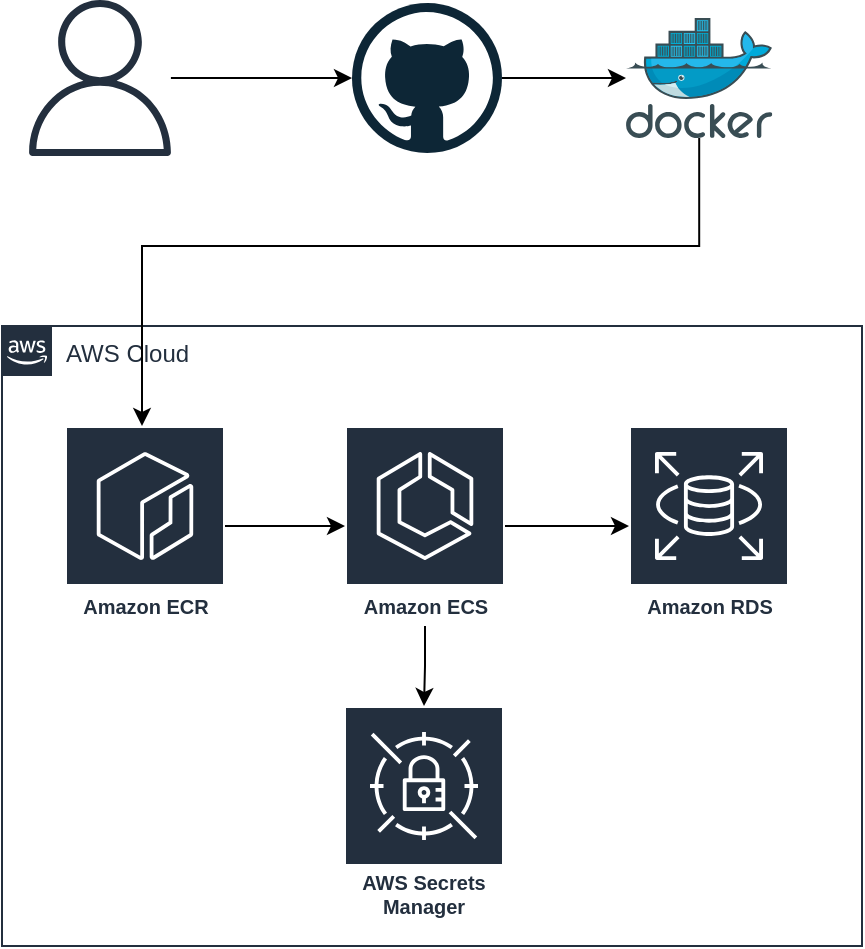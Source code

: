 <mxfile version="14.4.3" type="device"><diagram id="fBExbujb5a68r3a_HqtL" name="Page-1"><mxGraphModel dx="1422" dy="822" grid="1" gridSize="10" guides="1" tooltips="1" connect="1" arrows="1" fold="1" page="1" pageScale="1" pageWidth="850" pageHeight="1100" math="0" shadow="0"><root><mxCell id="0"/><mxCell id="1" parent="0"/><mxCell id="OoDHqJOjMnn-G__mE7x9-1" value="AWS Cloud" style="points=[[0,0],[0.25,0],[0.5,0],[0.75,0],[1,0],[1,0.25],[1,0.5],[1,0.75],[1,1],[0.75,1],[0.5,1],[0.25,1],[0,1],[0,0.75],[0,0.5],[0,0.25]];outlineConnect=0;gradientColor=none;html=1;whiteSpace=wrap;fontSize=12;fontStyle=0;shape=mxgraph.aws4.group;grIcon=mxgraph.aws4.group_aws_cloud_alt;strokeColor=#232F3E;fillColor=none;verticalAlign=top;align=left;spacingLeft=30;fontColor=#232F3E;dashed=0;" vertex="1" parent="1"><mxGeometry x="40" y="220" width="430" height="310" as="geometry"/></mxCell><mxCell id="OoDHqJOjMnn-G__mE7x9-10" value="" style="edgeStyle=orthogonalEdgeStyle;rounded=0;orthogonalLoop=1;jettySize=auto;html=1;" edge="1" parent="1" source="OoDHqJOjMnn-G__mE7x9-2" target="OoDHqJOjMnn-G__mE7x9-3"><mxGeometry relative="1" as="geometry"/></mxCell><mxCell id="OoDHqJOjMnn-G__mE7x9-18" value="" style="edgeStyle=orthogonalEdgeStyle;rounded=0;orthogonalLoop=1;jettySize=auto;html=1;" edge="1" parent="1" source="OoDHqJOjMnn-G__mE7x9-2" target="OoDHqJOjMnn-G__mE7x9-17"><mxGeometry relative="1" as="geometry"/></mxCell><mxCell id="OoDHqJOjMnn-G__mE7x9-2" value="Amazon ECS" style="outlineConnect=0;fontColor=#232F3E;gradientColor=none;strokeColor=#ffffff;fillColor=#232F3E;dashed=0;verticalLabelPosition=middle;verticalAlign=bottom;align=center;html=1;whiteSpace=wrap;fontSize=10;fontStyle=1;spacing=3;shape=mxgraph.aws4.productIcon;prIcon=mxgraph.aws4.ecs;" vertex="1" parent="1"><mxGeometry x="211.5" y="270" width="80" height="100" as="geometry"/></mxCell><mxCell id="OoDHqJOjMnn-G__mE7x9-3" value="Amazon RDS" style="outlineConnect=0;fontColor=#232F3E;gradientColor=none;strokeColor=#ffffff;fillColor=#232F3E;dashed=0;verticalLabelPosition=middle;verticalAlign=bottom;align=center;html=1;whiteSpace=wrap;fontSize=10;fontStyle=1;spacing=3;shape=mxgraph.aws4.productIcon;prIcon=mxgraph.aws4.rds;" vertex="1" parent="1"><mxGeometry x="353.5" y="270" width="80" height="100" as="geometry"/></mxCell><mxCell id="OoDHqJOjMnn-G__mE7x9-12" value="" style="edgeStyle=orthogonalEdgeStyle;rounded=0;orthogonalLoop=1;jettySize=auto;html=1;" edge="1" parent="1" source="OoDHqJOjMnn-G__mE7x9-4" target="OoDHqJOjMnn-G__mE7x9-11"><mxGeometry relative="1" as="geometry"/></mxCell><mxCell id="OoDHqJOjMnn-G__mE7x9-4" value="" style="dashed=0;outlineConnect=0;html=1;align=center;labelPosition=center;verticalLabelPosition=bottom;verticalAlign=top;shape=mxgraph.weblogos.github" vertex="1" parent="1"><mxGeometry x="215" y="58.5" width="75" height="75" as="geometry"/></mxCell><mxCell id="OoDHqJOjMnn-G__mE7x9-8" value="" style="edgeStyle=orthogonalEdgeStyle;rounded=0;orthogonalLoop=1;jettySize=auto;html=1;" edge="1" parent="1" source="OoDHqJOjMnn-G__mE7x9-7" target="OoDHqJOjMnn-G__mE7x9-4"><mxGeometry relative="1" as="geometry"/></mxCell><mxCell id="OoDHqJOjMnn-G__mE7x9-7" value="" style="outlineConnect=0;fontColor=#232F3E;gradientColor=none;fillColor=#232F3E;strokeColor=none;dashed=0;verticalLabelPosition=bottom;verticalAlign=top;align=center;html=1;fontSize=12;fontStyle=0;aspect=fixed;pointerEvents=1;shape=mxgraph.aws4.user;" vertex="1" parent="1"><mxGeometry x="50" y="57" width="78" height="78" as="geometry"/></mxCell><mxCell id="OoDHqJOjMnn-G__mE7x9-15" value="" style="edgeStyle=orthogonalEdgeStyle;rounded=0;orthogonalLoop=1;jettySize=auto;html=1;" edge="1" parent="1" source="OoDHqJOjMnn-G__mE7x9-11" target="OoDHqJOjMnn-G__mE7x9-14"><mxGeometry relative="1" as="geometry"><Array as="points"><mxPoint x="389" y="180"/><mxPoint x="110" y="180"/></Array></mxGeometry></mxCell><mxCell id="OoDHqJOjMnn-G__mE7x9-11" value="" style="aspect=fixed;html=1;points=[];align=center;image;fontSize=12;image=img/lib/mscae/Docker.svg;" vertex="1" parent="1"><mxGeometry x="352" y="66" width="73.17" height="60" as="geometry"/></mxCell><mxCell id="OoDHqJOjMnn-G__mE7x9-16" value="" style="edgeStyle=orthogonalEdgeStyle;rounded=0;orthogonalLoop=1;jettySize=auto;html=1;" edge="1" parent="1" source="OoDHqJOjMnn-G__mE7x9-14" target="OoDHqJOjMnn-G__mE7x9-2"><mxGeometry relative="1" as="geometry"/></mxCell><mxCell id="OoDHqJOjMnn-G__mE7x9-14" value="Amazon ECR" style="outlineConnect=0;fontColor=#232F3E;gradientColor=none;strokeColor=#ffffff;fillColor=#232F3E;dashed=0;verticalLabelPosition=middle;verticalAlign=bottom;align=center;html=1;whiteSpace=wrap;fontSize=10;fontStyle=1;spacing=3;shape=mxgraph.aws4.productIcon;prIcon=mxgraph.aws4.ecr;" vertex="1" parent="1"><mxGeometry x="71.5" y="270" width="80" height="100" as="geometry"/></mxCell><mxCell id="OoDHqJOjMnn-G__mE7x9-17" value="AWS Secrets Manager" style="outlineConnect=0;fontColor=#232F3E;gradientColor=none;strokeColor=#ffffff;fillColor=#232F3E;dashed=0;verticalLabelPosition=middle;verticalAlign=bottom;align=center;html=1;whiteSpace=wrap;fontSize=10;fontStyle=1;spacing=3;shape=mxgraph.aws4.productIcon;prIcon=mxgraph.aws4.secrets_manager;" vertex="1" parent="1"><mxGeometry x="211" y="410" width="80" height="110" as="geometry"/></mxCell></root></mxGraphModel></diagram></mxfile>